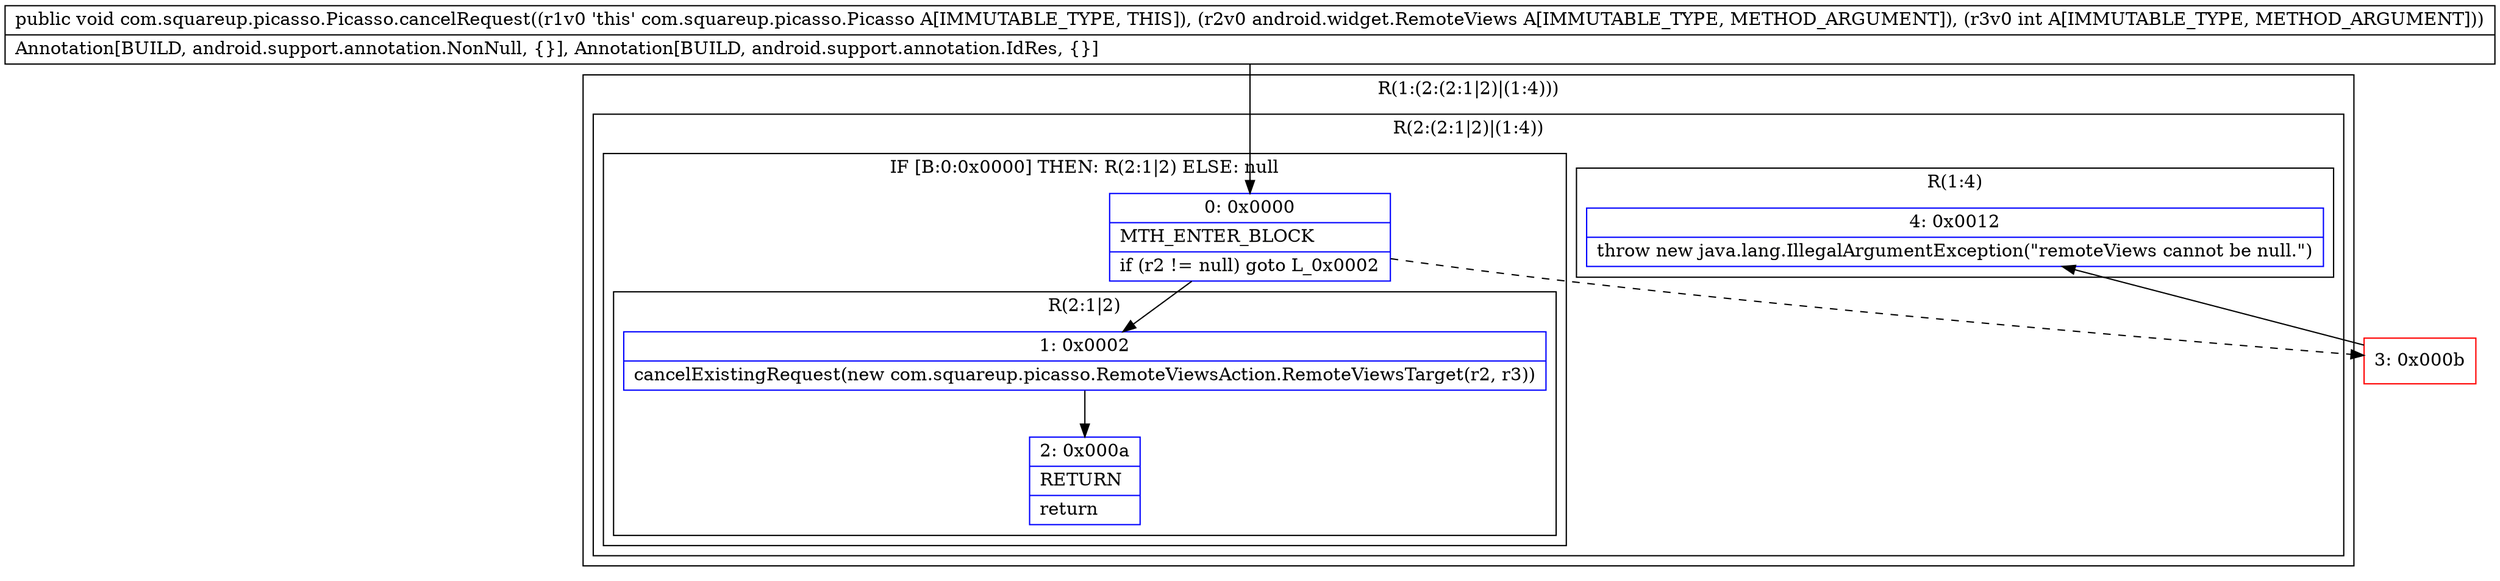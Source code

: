 digraph "CFG forcom.squareup.picasso.Picasso.cancelRequest(Landroid\/widget\/RemoteViews;I)V" {
subgraph cluster_Region_1492007293 {
label = "R(1:(2:(2:1|2)|(1:4)))";
node [shape=record,color=blue];
subgraph cluster_Region_1022070856 {
label = "R(2:(2:1|2)|(1:4))";
node [shape=record,color=blue];
subgraph cluster_IfRegion_1361697158 {
label = "IF [B:0:0x0000] THEN: R(2:1|2) ELSE: null";
node [shape=record,color=blue];
Node_0 [shape=record,label="{0\:\ 0x0000|MTH_ENTER_BLOCK\l|if (r2 != null) goto L_0x0002\l}"];
subgraph cluster_Region_1962894378 {
label = "R(2:1|2)";
node [shape=record,color=blue];
Node_1 [shape=record,label="{1\:\ 0x0002|cancelExistingRequest(new com.squareup.picasso.RemoteViewsAction.RemoteViewsTarget(r2, r3))\l}"];
Node_2 [shape=record,label="{2\:\ 0x000a|RETURN\l|return\l}"];
}
}
subgraph cluster_Region_1567858201 {
label = "R(1:4)";
node [shape=record,color=blue];
Node_4 [shape=record,label="{4\:\ 0x0012|throw new java.lang.IllegalArgumentException(\"remoteViews cannot be null.\")\l}"];
}
}
}
Node_3 [shape=record,color=red,label="{3\:\ 0x000b}"];
MethodNode[shape=record,label="{public void com.squareup.picasso.Picasso.cancelRequest((r1v0 'this' com.squareup.picasso.Picasso A[IMMUTABLE_TYPE, THIS]), (r2v0 android.widget.RemoteViews A[IMMUTABLE_TYPE, METHOD_ARGUMENT]), (r3v0 int A[IMMUTABLE_TYPE, METHOD_ARGUMENT]))  | Annotation[BUILD, android.support.annotation.NonNull, \{\}], Annotation[BUILD, android.support.annotation.IdRes, \{\}]\l}"];
MethodNode -> Node_0;
Node_0 -> Node_1;
Node_0 -> Node_3[style=dashed];
Node_1 -> Node_2;
Node_3 -> Node_4;
}


